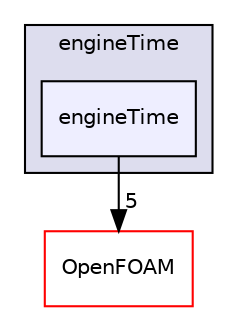 digraph "src/engine/engineTime/engineTime" {
  bgcolor=transparent;
  compound=true
  node [ fontsize="10", fontname="Helvetica"];
  edge [ labelfontsize="10", labelfontname="Helvetica"];
  subgraph clusterdir_b0bd96e4d3043d52ea0ba0fcf8407c96 {
    graph [ bgcolor="#ddddee", pencolor="black", label="engineTime" fontname="Helvetica", fontsize="10", URL="dir_b0bd96e4d3043d52ea0ba0fcf8407c96.html"]
  dir_9bda9308fe610d21fdfcd91e60007f9c [shape=box, label="engineTime", style="filled", fillcolor="#eeeeff", pencolor="black", URL="dir_9bda9308fe610d21fdfcd91e60007f9c.html"];
  }
  dir_c5473ff19b20e6ec4dfe5c310b3778a8 [shape=box label="OpenFOAM" color="red" URL="dir_c5473ff19b20e6ec4dfe5c310b3778a8.html"];
  dir_9bda9308fe610d21fdfcd91e60007f9c->dir_c5473ff19b20e6ec4dfe5c310b3778a8 [headlabel="5", labeldistance=1.5 headhref="dir_000677_002151.html"];
}
